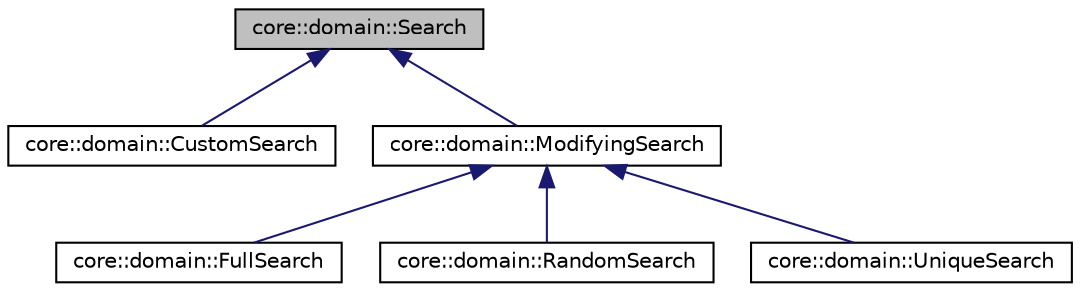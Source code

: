 digraph "core::domain::Search"
{
 // LATEX_PDF_SIZE
  edge [fontname="Helvetica",fontsize="10",labelfontname="Helvetica",labelfontsize="10"];
  node [fontname="Helvetica",fontsize="10",shape=record];
  Node1 [label="core::domain::Search",height=0.2,width=0.4,color="black", fillcolor="grey75", style="filled", fontcolor="black",tooltip="The class representing the sequential search in assignments space."];
  Node1 -> Node2 [dir="back",color="midnightblue",fontsize="10",style="solid",fontname="Helvetica"];
  Node2 [label="core::domain::CustomSearch",height=0.2,width=0.4,color="black", fillcolor="white", style="filled",URL="$classcore_1_1domain_1_1CustomSearch.html",tooltip="The class used to search through the custom set of assignments."];
  Node1 -> Node3 [dir="back",color="midnightblue",fontsize="10",style="solid",fontname="Helvetica"];
  Node3 [label="core::domain::ModifyingSearch",height=0.2,width=0.4,color="black", fillcolor="white", style="filled",URL="$classcore_1_1domain_1_1ModifyingSearch.html",tooltip="The base class for searches that step by modifying assignment."];
  Node3 -> Node4 [dir="back",color="midnightblue",fontsize="10",style="solid",fontname="Helvetica"];
  Node4 [label="core::domain::FullSearch",height=0.2,width=0.4,color="black", fillcolor="white", style="filled",URL="$classcore_1_1domain_1_1FullSearch.html",tooltip="The class used to perform full search."];
  Node3 -> Node5 [dir="back",color="midnightblue",fontsize="10",style="solid",fontname="Helvetica"];
  Node5 [label="core::domain::RandomSearch",height=0.2,width=0.4,color="black", fillcolor="white", style="filled",URL="$classcore_1_1domain_1_1RandomSearch.html",tooltip="The class used to perform random search."];
  Node3 -> Node6 [dir="back",color="midnightblue",fontsize="10",style="solid",fontname="Helvetica"];
  Node6 [label="core::domain::UniqueSearch",height=0.2,width=0.4,color="black", fillcolor="white", style="filled",URL="$classcore_1_1domain_1_1UniqueSearch.html",tooltip="The class used to perform unique random search. Used for small sets of variables."];
}
